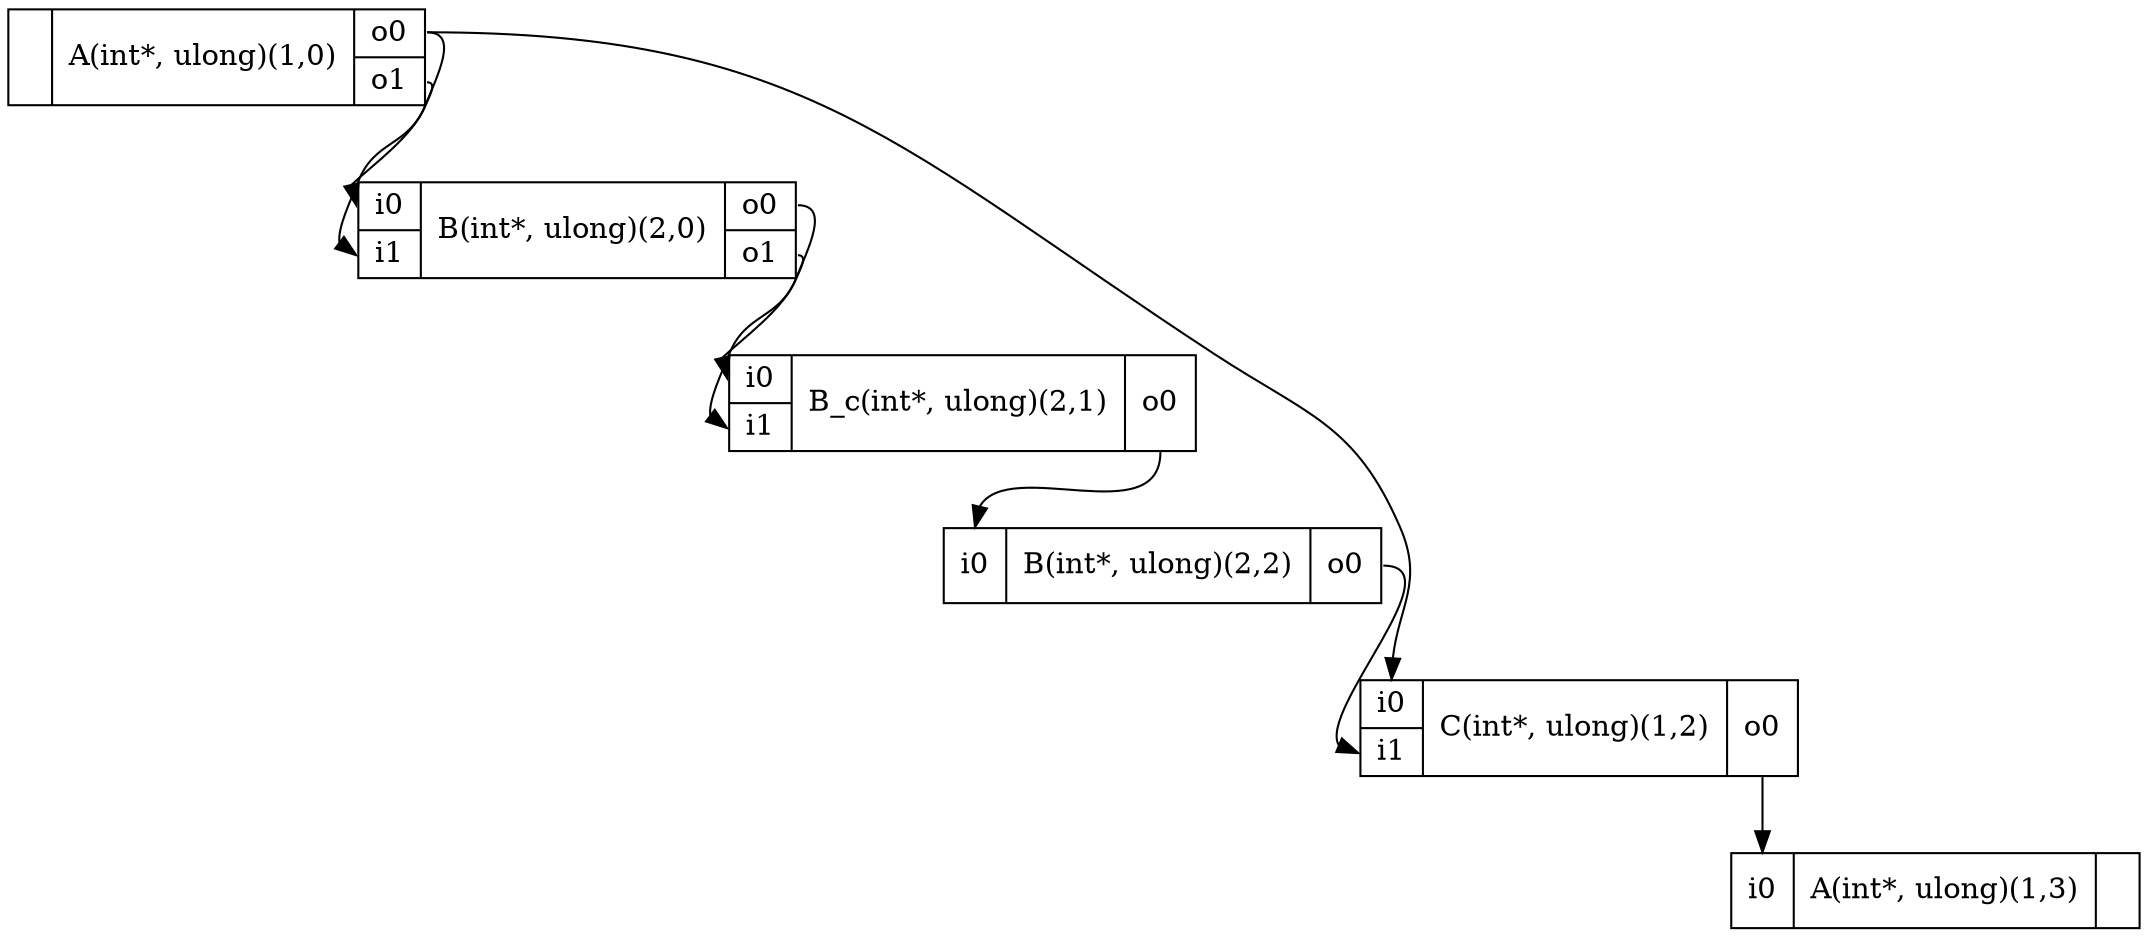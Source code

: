 digraph structs {
	node [shape=record];
	"B(int*, ulong)(2,2)" [label="{<i0>i0}|B(int*, ulong)(2,2)|{<o0>o0}"];
	"B_c(int*, ulong)(2,1)" [label="{<i0>i0|<i1>i1}|B_c(int*, ulong)(2,1)|{<o0>o0}"];
	"A(int*, ulong)(1,0)" [label="{}|A(int*, ulong)(1,0)|{<o0>o0|<o1>o1}"];
	"B(int*, ulong)(2,0)" [label="{<i0>i0|<i1>i1}|B(int*, ulong)(2,0)|{<o0>o0|<o1>o1}"];
	"C(int*, ulong)(1,2)" [label="{<i0>i0|<i1>i1}|C(int*, ulong)(1,2)|{<o0>o0}"];
	"A(int*, ulong)(1,3)" [label="{<i0>i0}|A(int*, ulong)(1,3)|{}"];

	"C(int*, ulong)(1,2)" -> "A(int*, ulong)(1,3)" [tailport=o0, headport=i0, ];
	"A(int*, ulong)(1,0)" -> "B(int*, ulong)(2,0)" [tailport=o1, headport=i1, ];
	"A(int*, ulong)(1,0)" -> "C(int*, ulong)(1,2)" [tailport=o0, headport=i0, ];
	"A(int*, ulong)(1,0)" -> "B(int*, ulong)(2,0)" [tailport=o0, headport=i0, ];
	"B_c(int*, ulong)(2,1)" -> "B(int*, ulong)(2,2)" [tailport=o0, headport=i0, ];
	"B(int*, ulong)(2,2)" -> "C(int*, ulong)(1,2)" [tailport=o0, headport=i1, ];
	"B(int*, ulong)(2,0)" -> "B_c(int*, ulong)(2,1)" [tailport=o1, headport=i1, ];
	"B(int*, ulong)(2,0)" -> "B_c(int*, ulong)(2,1)" [tailport=o0, headport=i0, ];
}
